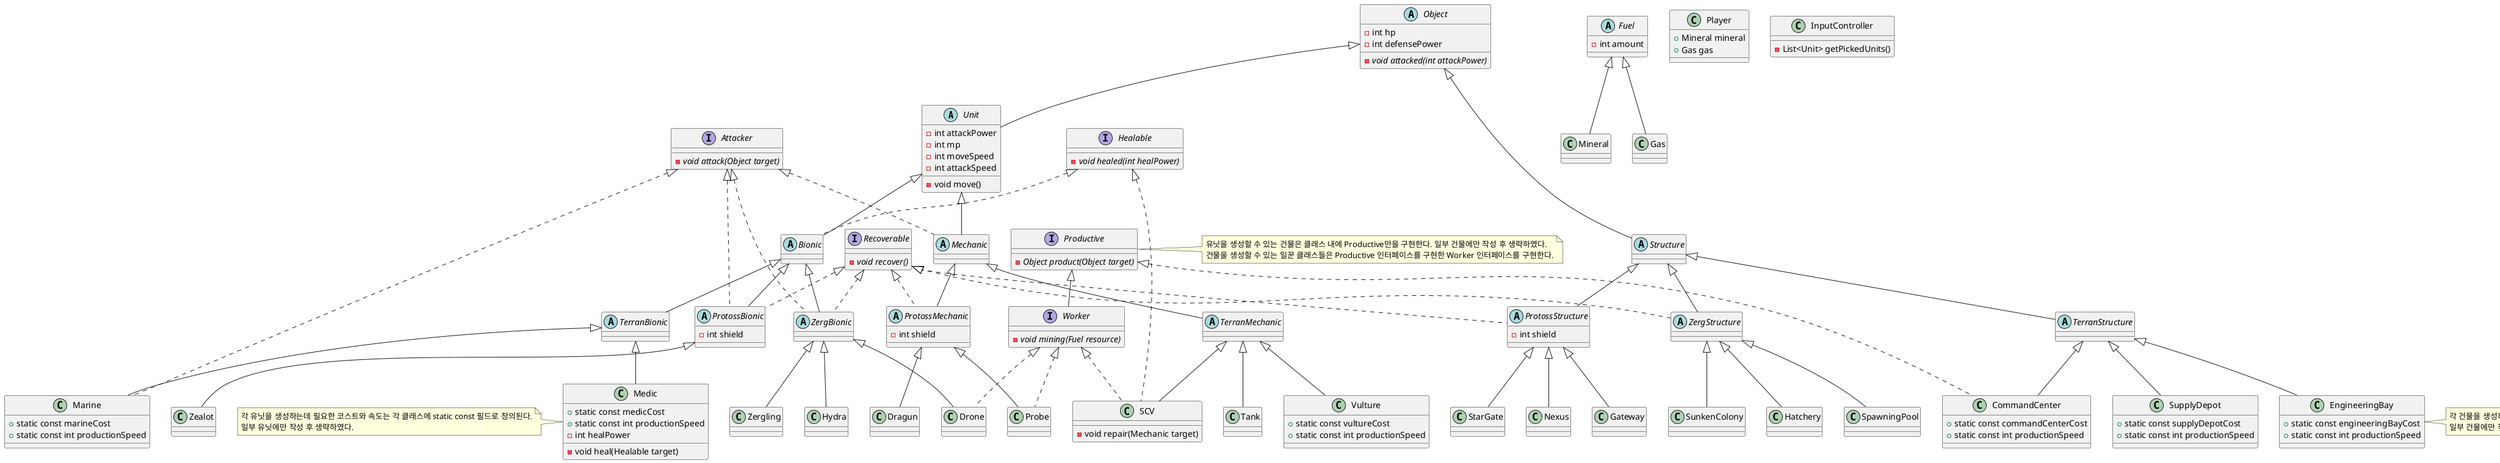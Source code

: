 @startuml

    abstract class Unit extends Object {
    - int attackPower
    - int mp
    - int moveSpeed
    - int attackSpeed

     - void move()
}
abstract class Structure extends Object

abstract class TerranStructure extends Structure
abstract class ZergStructure extends Structure implements Recoverable
abstract class ProtossStructure extends Structure implements Recoverable {
    - int shield
}

abstract class Bionic extends Unit implements Healable
abstract class Mechanic extends Unit implements Attacker

abstract class TerranBionic extends Bionic
abstract class TerranMechanic extends Mechanic
abstract class ZergBionic extends Bionic implements Recoverable, Attacker
abstract class ProtossBionic extends Bionic implements Recoverable, Attacker {
    - int shield
}
abstract class ProtossMechanic extends Mechanic implements Recoverable {
    - int shield
}

class Marine extends TerranBionic implements Attacker {
    + static const marineCost
    + static const int productionSpeed
}
class Medic extends TerranBionic {
    + static const medicCost
    + static const int productionSpeed
    - int healPower
    - void heal(Healable target)
}

note left
각 유닛을 생성하는데 필요한 코스트와 속도는 각 클래스에 static const 필드로 정의된다.
일부 유닛에만 작성 후 생략하였다.
end note
class Vulture extends TerranMechanic {
    + static const vultureCost
    + static const int productionSpeed
}
class Tank extends TerranMechanic
class SCV extends TerranMechanic implements Worker, Healable {
    - void repair(Mechanic target)
}

class Zergling extends ZergBionic
class Hydra extends ZergBionic
class Drone extends ZergBionic implements Worker

class Zealot extends ProtossBionic
class Dragun extends ProtossMechanic
class Probe extends ProtossMechanic implements Worker

class CommandCenter extends TerranStructure implements Productive {
    + static const commandCenterCost
    + static const int productionSpeed
}
class SupplyDepot extends TerranStructure {
    + static const supplyDepotCost
    + static const int productionSpeed
}
class EngineeringBay extends TerranStructure {
    + static const engineeringBayCost
    + static const int productionSpeed
}

note right
각 건물을 생성하는데 필요한 코스트와 속도는 각 클래스에 static const 필드로 정의된다.
일부 건물에만 작성 후 생략하였다.
end note
class Hatchery extends ZergStructure
class SpawningPool extends ZergStructure
class SunkenColony extends ZergStructure

class Nexus extends ProtossStructure
class Gateway extends ProtossStructure
class StarGate extends ProtossStructure

interface Worker implements Productive{
    {abstract} - void mining(Fuel resource)
}
abstract class Object {
    - int hp
    - int defensePower
    {abstract} - void attacked(int attackPower)
}
interface Attacker {
    {abstract} - void attack(Object target)
}
interface Healable {
    {abstract} - void healed(int healPower)
}
interface Recoverable {
    {abstract} - void recover()
}
interface Productive {
    {abstract} - Object product(Object target)
}
note right of Productive
유닛을 생성할 수 있는 건물은 클래스 내에 Productive만을 구현한다. 일부 건물에만 작성 후 생략하였다.
건물을 생성할 수 있는 일꾼 클래스들은 Productive 인터페이스를 구현한 Worker 인터페이스를 구현한다.
end note
abstract class Fuel {
    - int amount
}
class Mineral extends Fuel
class Gas extends Fuel
class Player {
    + Mineral mineral
    + Gas gas
}
class InputController {
    - List<Unit> getPickedUnits()
}
@enduml